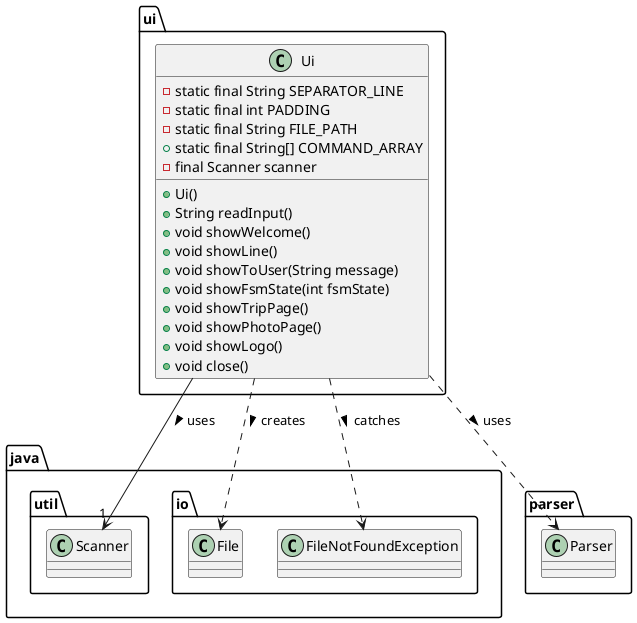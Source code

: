 @startuml
package ui {
    class Ui {
        - static final String SEPARATOR_LINE
        - static final int PADDING
        - static final String FILE_PATH
        + static final String[] COMMAND_ARRAY
        - final Scanner scanner

        + Ui()
        + String readInput()
        + void showWelcome()
        + void showLine()
        + void showToUser(String message)
        + void showFsmState(int fsmState)
        + void showTripPage()
        + void showPhotoPage()
        + void showLogo()
        + void close()
    }
}

' Define external classes/interfaces
class java.util.Scanner
class java.io.File
class java.io.FileNotFoundException
package parser {
    class Parser
}

' Define relationships
Ui --> "1" java.util.Scanner : uses >
Ui ..> java.io.File : creates >
Ui ..> java.io.FileNotFoundException : catches >
Ui ..> parser.Parser : uses >

@enduml
